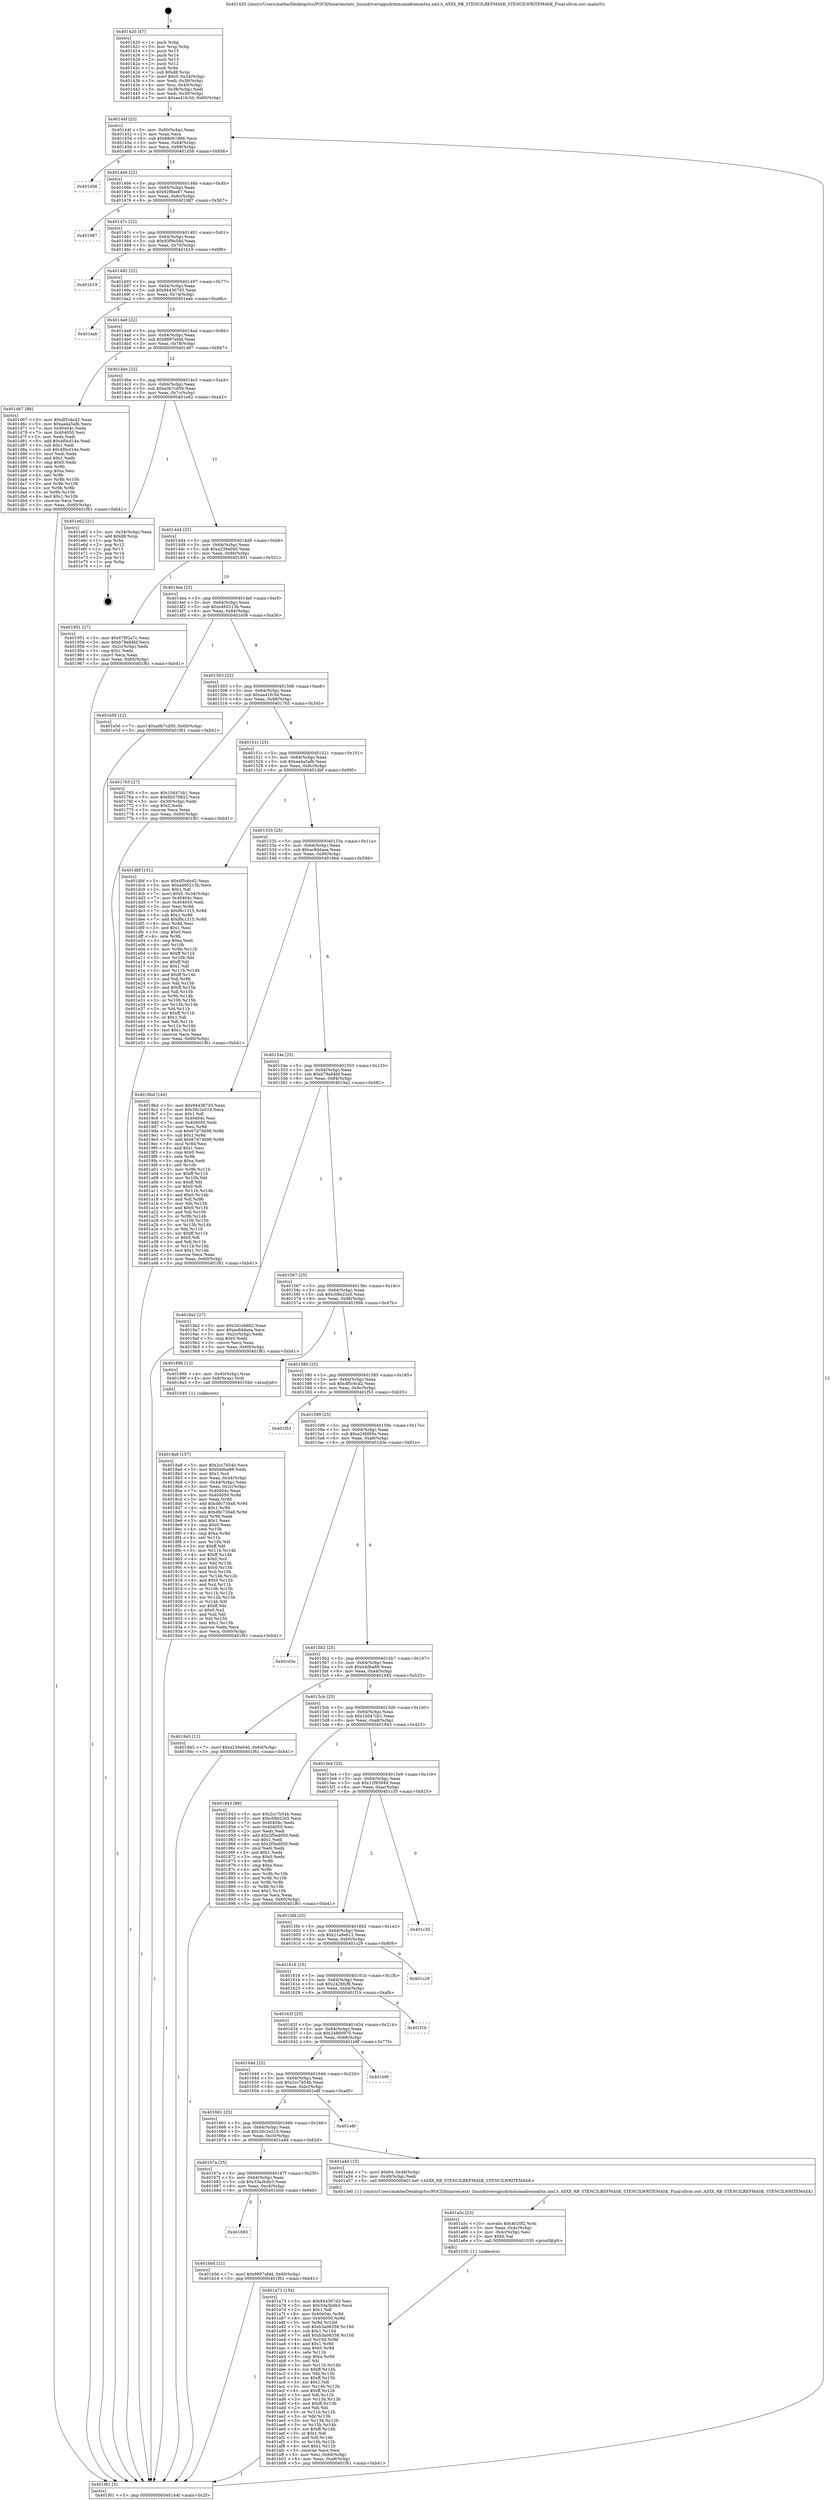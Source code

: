 digraph "0x401420" {
  label = "0x401420 (/mnt/c/Users/mathe/Desktop/tcc/POCII/binaries/extr_linuxdriversgpudrmmsmadrenoa5xx.xml.h_A5XX_RB_STENCILREFMASK_STENCILWRITEMASK_Final-ollvm.out::main(0))"
  labelloc = "t"
  node[shape=record]

  Entry [label="",width=0.3,height=0.3,shape=circle,fillcolor=black,style=filled]
  "0x40144f" [label="{
     0x40144f [23]\l
     | [instrs]\l
     &nbsp;&nbsp;0x40144f \<+3\>: mov -0x60(%rbp),%eax\l
     &nbsp;&nbsp;0x401452 \<+2\>: mov %eax,%ecx\l
     &nbsp;&nbsp;0x401454 \<+6\>: sub $0x88061966,%ecx\l
     &nbsp;&nbsp;0x40145a \<+3\>: mov %eax,-0x64(%rbp)\l
     &nbsp;&nbsp;0x40145d \<+3\>: mov %ecx,-0x68(%rbp)\l
     &nbsp;&nbsp;0x401460 \<+6\>: je 0000000000401d56 \<main+0x936\>\l
  }"]
  "0x401d56" [label="{
     0x401d56\l
  }", style=dashed]
  "0x401466" [label="{
     0x401466 [22]\l
     | [instrs]\l
     &nbsp;&nbsp;0x401466 \<+5\>: jmp 000000000040146b \<main+0x4b\>\l
     &nbsp;&nbsp;0x40146b \<+3\>: mov -0x64(%rbp),%eax\l
     &nbsp;&nbsp;0x40146e \<+5\>: sub $0x92f8ee67,%eax\l
     &nbsp;&nbsp;0x401473 \<+3\>: mov %eax,-0x6c(%rbp)\l
     &nbsp;&nbsp;0x401476 \<+6\>: je 0000000000401987 \<main+0x567\>\l
  }"]
  Exit [label="",width=0.3,height=0.3,shape=circle,fillcolor=black,style=filled,peripheries=2]
  "0x401987" [label="{
     0x401987\l
  }", style=dashed]
  "0x40147c" [label="{
     0x40147c [22]\l
     | [instrs]\l
     &nbsp;&nbsp;0x40147c \<+5\>: jmp 0000000000401481 \<main+0x61\>\l
     &nbsp;&nbsp;0x401481 \<+3\>: mov -0x64(%rbp),%eax\l
     &nbsp;&nbsp;0x401484 \<+5\>: sub $0x93f9e5dd,%eax\l
     &nbsp;&nbsp;0x401489 \<+3\>: mov %eax,-0x70(%rbp)\l
     &nbsp;&nbsp;0x40148c \<+6\>: je 0000000000401b19 \<main+0x6f9\>\l
  }"]
  "0x401693" [label="{
     0x401693\l
  }", style=dashed]
  "0x401b19" [label="{
     0x401b19\l
  }", style=dashed]
  "0x401492" [label="{
     0x401492 [22]\l
     | [instrs]\l
     &nbsp;&nbsp;0x401492 \<+5\>: jmp 0000000000401497 \<main+0x77\>\l
     &nbsp;&nbsp;0x401497 \<+3\>: mov -0x64(%rbp),%eax\l
     &nbsp;&nbsp;0x40149a \<+5\>: sub $0x944367d3,%eax\l
     &nbsp;&nbsp;0x40149f \<+3\>: mov %eax,-0x74(%rbp)\l
     &nbsp;&nbsp;0x4014a2 \<+6\>: je 0000000000401eab \<main+0xa8b\>\l
  }"]
  "0x401b0d" [label="{
     0x401b0d [12]\l
     | [instrs]\l
     &nbsp;&nbsp;0x401b0d \<+7\>: movl $0x9897efdd,-0x60(%rbp)\l
     &nbsp;&nbsp;0x401b14 \<+5\>: jmp 0000000000401f61 \<main+0xb41\>\l
  }"]
  "0x401eab" [label="{
     0x401eab\l
  }", style=dashed]
  "0x4014a8" [label="{
     0x4014a8 [22]\l
     | [instrs]\l
     &nbsp;&nbsp;0x4014a8 \<+5\>: jmp 00000000004014ad \<main+0x8d\>\l
     &nbsp;&nbsp;0x4014ad \<+3\>: mov -0x64(%rbp),%eax\l
     &nbsp;&nbsp;0x4014b0 \<+5\>: sub $0x9897efdd,%eax\l
     &nbsp;&nbsp;0x4014b5 \<+3\>: mov %eax,-0x78(%rbp)\l
     &nbsp;&nbsp;0x4014b8 \<+6\>: je 0000000000401d67 \<main+0x947\>\l
  }"]
  "0x401a73" [label="{
     0x401a73 [154]\l
     | [instrs]\l
     &nbsp;&nbsp;0x401a73 \<+5\>: mov $0x944367d3,%esi\l
     &nbsp;&nbsp;0x401a78 \<+5\>: mov $0x33a3b4b3,%ecx\l
     &nbsp;&nbsp;0x401a7d \<+2\>: mov $0x1,%dl\l
     &nbsp;&nbsp;0x401a7f \<+8\>: mov 0x40404c,%r8d\l
     &nbsp;&nbsp;0x401a87 \<+8\>: mov 0x404050,%r9d\l
     &nbsp;&nbsp;0x401a8f \<+3\>: mov %r8d,%r10d\l
     &nbsp;&nbsp;0x401a92 \<+7\>: sub $0xb3a06358,%r10d\l
     &nbsp;&nbsp;0x401a99 \<+4\>: sub $0x1,%r10d\l
     &nbsp;&nbsp;0x401a9d \<+7\>: add $0xb3a06358,%r10d\l
     &nbsp;&nbsp;0x401aa4 \<+4\>: imul %r10d,%r8d\l
     &nbsp;&nbsp;0x401aa8 \<+4\>: and $0x1,%r8d\l
     &nbsp;&nbsp;0x401aac \<+4\>: cmp $0x0,%r8d\l
     &nbsp;&nbsp;0x401ab0 \<+4\>: sete %r11b\l
     &nbsp;&nbsp;0x401ab4 \<+4\>: cmp $0xa,%r9d\l
     &nbsp;&nbsp;0x401ab8 \<+3\>: setl %bl\l
     &nbsp;&nbsp;0x401abb \<+3\>: mov %r11b,%r14b\l
     &nbsp;&nbsp;0x401abe \<+4\>: xor $0xff,%r14b\l
     &nbsp;&nbsp;0x401ac2 \<+3\>: mov %bl,%r15b\l
     &nbsp;&nbsp;0x401ac5 \<+4\>: xor $0xff,%r15b\l
     &nbsp;&nbsp;0x401ac9 \<+3\>: xor $0x1,%dl\l
     &nbsp;&nbsp;0x401acc \<+3\>: mov %r14b,%r12b\l
     &nbsp;&nbsp;0x401acf \<+4\>: and $0xff,%r12b\l
     &nbsp;&nbsp;0x401ad3 \<+3\>: and %dl,%r11b\l
     &nbsp;&nbsp;0x401ad6 \<+3\>: mov %r15b,%r13b\l
     &nbsp;&nbsp;0x401ad9 \<+4\>: and $0xff,%r13b\l
     &nbsp;&nbsp;0x401add \<+2\>: and %dl,%bl\l
     &nbsp;&nbsp;0x401adf \<+3\>: or %r11b,%r12b\l
     &nbsp;&nbsp;0x401ae2 \<+3\>: or %bl,%r13b\l
     &nbsp;&nbsp;0x401ae5 \<+3\>: xor %r13b,%r12b\l
     &nbsp;&nbsp;0x401ae8 \<+3\>: or %r15b,%r14b\l
     &nbsp;&nbsp;0x401aeb \<+4\>: xor $0xff,%r14b\l
     &nbsp;&nbsp;0x401aef \<+3\>: or $0x1,%dl\l
     &nbsp;&nbsp;0x401af2 \<+3\>: and %dl,%r14b\l
     &nbsp;&nbsp;0x401af5 \<+3\>: or %r14b,%r12b\l
     &nbsp;&nbsp;0x401af8 \<+4\>: test $0x1,%r12b\l
     &nbsp;&nbsp;0x401afc \<+3\>: cmovne %ecx,%esi\l
     &nbsp;&nbsp;0x401aff \<+3\>: mov %esi,-0x60(%rbp)\l
     &nbsp;&nbsp;0x401b02 \<+6\>: mov %eax,-0xe8(%rbp)\l
     &nbsp;&nbsp;0x401b08 \<+5\>: jmp 0000000000401f61 \<main+0xb41\>\l
  }"]
  "0x401d67" [label="{
     0x401d67 [88]\l
     | [instrs]\l
     &nbsp;&nbsp;0x401d67 \<+5\>: mov $0xdf5c6cd2,%eax\l
     &nbsp;&nbsp;0x401d6c \<+5\>: mov $0xaa4a5afb,%ecx\l
     &nbsp;&nbsp;0x401d71 \<+7\>: mov 0x40404c,%edx\l
     &nbsp;&nbsp;0x401d78 \<+7\>: mov 0x404050,%esi\l
     &nbsp;&nbsp;0x401d7f \<+2\>: mov %edx,%edi\l
     &nbsp;&nbsp;0x401d81 \<+6\>: add $0x4f0cd14e,%edi\l
     &nbsp;&nbsp;0x401d87 \<+3\>: sub $0x1,%edi\l
     &nbsp;&nbsp;0x401d8a \<+6\>: sub $0x4f0cd14e,%edi\l
     &nbsp;&nbsp;0x401d90 \<+3\>: imul %edi,%edx\l
     &nbsp;&nbsp;0x401d93 \<+3\>: and $0x1,%edx\l
     &nbsp;&nbsp;0x401d96 \<+3\>: cmp $0x0,%edx\l
     &nbsp;&nbsp;0x401d99 \<+4\>: sete %r8b\l
     &nbsp;&nbsp;0x401d9d \<+3\>: cmp $0xa,%esi\l
     &nbsp;&nbsp;0x401da0 \<+4\>: setl %r9b\l
     &nbsp;&nbsp;0x401da4 \<+3\>: mov %r8b,%r10b\l
     &nbsp;&nbsp;0x401da7 \<+3\>: and %r9b,%r10b\l
     &nbsp;&nbsp;0x401daa \<+3\>: xor %r9b,%r8b\l
     &nbsp;&nbsp;0x401dad \<+3\>: or %r8b,%r10b\l
     &nbsp;&nbsp;0x401db0 \<+4\>: test $0x1,%r10b\l
     &nbsp;&nbsp;0x401db4 \<+3\>: cmovne %ecx,%eax\l
     &nbsp;&nbsp;0x401db7 \<+3\>: mov %eax,-0x60(%rbp)\l
     &nbsp;&nbsp;0x401dba \<+5\>: jmp 0000000000401f61 \<main+0xb41\>\l
  }"]
  "0x4014be" [label="{
     0x4014be [22]\l
     | [instrs]\l
     &nbsp;&nbsp;0x4014be \<+5\>: jmp 00000000004014c3 \<main+0xa3\>\l
     &nbsp;&nbsp;0x4014c3 \<+3\>: mov -0x64(%rbp),%eax\l
     &nbsp;&nbsp;0x4014c6 \<+5\>: sub $0xa0b7cd50,%eax\l
     &nbsp;&nbsp;0x4014cb \<+3\>: mov %eax,-0x7c(%rbp)\l
     &nbsp;&nbsp;0x4014ce \<+6\>: je 0000000000401e62 \<main+0xa42\>\l
  }"]
  "0x401a5c" [label="{
     0x401a5c [23]\l
     | [instrs]\l
     &nbsp;&nbsp;0x401a5c \<+10\>: movabs $0x4020f2,%rdi\l
     &nbsp;&nbsp;0x401a66 \<+3\>: mov %eax,-0x4c(%rbp)\l
     &nbsp;&nbsp;0x401a69 \<+3\>: mov -0x4c(%rbp),%esi\l
     &nbsp;&nbsp;0x401a6c \<+2\>: mov $0x0,%al\l
     &nbsp;&nbsp;0x401a6e \<+5\>: call 0000000000401030 \<printf@plt\>\l
     | [calls]\l
     &nbsp;&nbsp;0x401030 \{1\} (unknown)\l
  }"]
  "0x401e62" [label="{
     0x401e62 [21]\l
     | [instrs]\l
     &nbsp;&nbsp;0x401e62 \<+3\>: mov -0x34(%rbp),%eax\l
     &nbsp;&nbsp;0x401e65 \<+7\>: add $0xd8,%rsp\l
     &nbsp;&nbsp;0x401e6c \<+1\>: pop %rbx\l
     &nbsp;&nbsp;0x401e6d \<+2\>: pop %r12\l
     &nbsp;&nbsp;0x401e6f \<+2\>: pop %r13\l
     &nbsp;&nbsp;0x401e71 \<+2\>: pop %r14\l
     &nbsp;&nbsp;0x401e73 \<+2\>: pop %r15\l
     &nbsp;&nbsp;0x401e75 \<+1\>: pop %rbp\l
     &nbsp;&nbsp;0x401e76 \<+1\>: ret\l
  }"]
  "0x4014d4" [label="{
     0x4014d4 [22]\l
     | [instrs]\l
     &nbsp;&nbsp;0x4014d4 \<+5\>: jmp 00000000004014d9 \<main+0xb9\>\l
     &nbsp;&nbsp;0x4014d9 \<+3\>: mov -0x64(%rbp),%eax\l
     &nbsp;&nbsp;0x4014dc \<+5\>: sub $0xa239a040,%eax\l
     &nbsp;&nbsp;0x4014e1 \<+3\>: mov %eax,-0x80(%rbp)\l
     &nbsp;&nbsp;0x4014e4 \<+6\>: je 0000000000401951 \<main+0x531\>\l
  }"]
  "0x40167a" [label="{
     0x40167a [25]\l
     | [instrs]\l
     &nbsp;&nbsp;0x40167a \<+5\>: jmp 000000000040167f \<main+0x25f\>\l
     &nbsp;&nbsp;0x40167f \<+3\>: mov -0x64(%rbp),%eax\l
     &nbsp;&nbsp;0x401682 \<+5\>: sub $0x33a3b4b3,%eax\l
     &nbsp;&nbsp;0x401687 \<+6\>: mov %eax,-0xc4(%rbp)\l
     &nbsp;&nbsp;0x40168d \<+6\>: je 0000000000401b0d \<main+0x6ed\>\l
  }"]
  "0x401951" [label="{
     0x401951 [27]\l
     | [instrs]\l
     &nbsp;&nbsp;0x401951 \<+5\>: mov $0x67f92a7c,%eax\l
     &nbsp;&nbsp;0x401956 \<+5\>: mov $0xb79a84bf,%ecx\l
     &nbsp;&nbsp;0x40195b \<+3\>: mov -0x2c(%rbp),%edx\l
     &nbsp;&nbsp;0x40195e \<+3\>: cmp $0x1,%edx\l
     &nbsp;&nbsp;0x401961 \<+3\>: cmovl %ecx,%eax\l
     &nbsp;&nbsp;0x401964 \<+3\>: mov %eax,-0x60(%rbp)\l
     &nbsp;&nbsp;0x401967 \<+5\>: jmp 0000000000401f61 \<main+0xb41\>\l
  }"]
  "0x4014ea" [label="{
     0x4014ea [25]\l
     | [instrs]\l
     &nbsp;&nbsp;0x4014ea \<+5\>: jmp 00000000004014ef \<main+0xcf\>\l
     &nbsp;&nbsp;0x4014ef \<+3\>: mov -0x64(%rbp),%eax\l
     &nbsp;&nbsp;0x4014f2 \<+5\>: sub $0xa460213b,%eax\l
     &nbsp;&nbsp;0x4014f7 \<+6\>: mov %eax,-0x84(%rbp)\l
     &nbsp;&nbsp;0x4014fd \<+6\>: je 0000000000401e56 \<main+0xa36\>\l
  }"]
  "0x401a4d" [label="{
     0x401a4d [15]\l
     | [instrs]\l
     &nbsp;&nbsp;0x401a4d \<+7\>: movl $0x64,-0x48(%rbp)\l
     &nbsp;&nbsp;0x401a54 \<+3\>: mov -0x48(%rbp),%edi\l
     &nbsp;&nbsp;0x401a57 \<+5\>: call 00000000004013e0 \<A5XX_RB_STENCILREFMASK_STENCILWRITEMASK\>\l
     | [calls]\l
     &nbsp;&nbsp;0x4013e0 \{1\} (/mnt/c/Users/mathe/Desktop/tcc/POCII/binaries/extr_linuxdriversgpudrmmsmadrenoa5xx.xml.h_A5XX_RB_STENCILREFMASK_STENCILWRITEMASK_Final-ollvm.out::A5XX_RB_STENCILREFMASK_STENCILWRITEMASK)\l
  }"]
  "0x401e56" [label="{
     0x401e56 [12]\l
     | [instrs]\l
     &nbsp;&nbsp;0x401e56 \<+7\>: movl $0xa0b7cd50,-0x60(%rbp)\l
     &nbsp;&nbsp;0x401e5d \<+5\>: jmp 0000000000401f61 \<main+0xb41\>\l
  }"]
  "0x401503" [label="{
     0x401503 [25]\l
     | [instrs]\l
     &nbsp;&nbsp;0x401503 \<+5\>: jmp 0000000000401508 \<main+0xe8\>\l
     &nbsp;&nbsp;0x401508 \<+3\>: mov -0x64(%rbp),%eax\l
     &nbsp;&nbsp;0x40150b \<+5\>: sub $0xaa41fc3d,%eax\l
     &nbsp;&nbsp;0x401510 \<+6\>: mov %eax,-0x88(%rbp)\l
     &nbsp;&nbsp;0x401516 \<+6\>: je 0000000000401765 \<main+0x345\>\l
  }"]
  "0x401661" [label="{
     0x401661 [25]\l
     | [instrs]\l
     &nbsp;&nbsp;0x401661 \<+5\>: jmp 0000000000401666 \<main+0x246\>\l
     &nbsp;&nbsp;0x401666 \<+3\>: mov -0x64(%rbp),%eax\l
     &nbsp;&nbsp;0x401669 \<+5\>: sub $0x30c2e519,%eax\l
     &nbsp;&nbsp;0x40166e \<+6\>: mov %eax,-0xc0(%rbp)\l
     &nbsp;&nbsp;0x401674 \<+6\>: je 0000000000401a4d \<main+0x62d\>\l
  }"]
  "0x401765" [label="{
     0x401765 [27]\l
     | [instrs]\l
     &nbsp;&nbsp;0x401765 \<+5\>: mov $0x10d47cb1,%eax\l
     &nbsp;&nbsp;0x40176a \<+5\>: mov $0x6b579922,%ecx\l
     &nbsp;&nbsp;0x40176f \<+3\>: mov -0x30(%rbp),%edx\l
     &nbsp;&nbsp;0x401772 \<+3\>: cmp $0x2,%edx\l
     &nbsp;&nbsp;0x401775 \<+3\>: cmovne %ecx,%eax\l
     &nbsp;&nbsp;0x401778 \<+3\>: mov %eax,-0x60(%rbp)\l
     &nbsp;&nbsp;0x40177b \<+5\>: jmp 0000000000401f61 \<main+0xb41\>\l
  }"]
  "0x40151c" [label="{
     0x40151c [25]\l
     | [instrs]\l
     &nbsp;&nbsp;0x40151c \<+5\>: jmp 0000000000401521 \<main+0x101\>\l
     &nbsp;&nbsp;0x401521 \<+3\>: mov -0x64(%rbp),%eax\l
     &nbsp;&nbsp;0x401524 \<+5\>: sub $0xaa4a5afb,%eax\l
     &nbsp;&nbsp;0x401529 \<+6\>: mov %eax,-0x8c(%rbp)\l
     &nbsp;&nbsp;0x40152f \<+6\>: je 0000000000401dbf \<main+0x99f\>\l
  }"]
  "0x401f61" [label="{
     0x401f61 [5]\l
     | [instrs]\l
     &nbsp;&nbsp;0x401f61 \<+5\>: jmp 000000000040144f \<main+0x2f\>\l
  }"]
  "0x401420" [label="{
     0x401420 [47]\l
     | [instrs]\l
     &nbsp;&nbsp;0x401420 \<+1\>: push %rbp\l
     &nbsp;&nbsp;0x401421 \<+3\>: mov %rsp,%rbp\l
     &nbsp;&nbsp;0x401424 \<+2\>: push %r15\l
     &nbsp;&nbsp;0x401426 \<+2\>: push %r14\l
     &nbsp;&nbsp;0x401428 \<+2\>: push %r13\l
     &nbsp;&nbsp;0x40142a \<+2\>: push %r12\l
     &nbsp;&nbsp;0x40142c \<+1\>: push %rbx\l
     &nbsp;&nbsp;0x40142d \<+7\>: sub $0xd8,%rsp\l
     &nbsp;&nbsp;0x401434 \<+7\>: movl $0x0,-0x34(%rbp)\l
     &nbsp;&nbsp;0x40143b \<+3\>: mov %edi,-0x38(%rbp)\l
     &nbsp;&nbsp;0x40143e \<+4\>: mov %rsi,-0x40(%rbp)\l
     &nbsp;&nbsp;0x401442 \<+3\>: mov -0x38(%rbp),%edi\l
     &nbsp;&nbsp;0x401445 \<+3\>: mov %edi,-0x30(%rbp)\l
     &nbsp;&nbsp;0x401448 \<+7\>: movl $0xaa41fc3d,-0x60(%rbp)\l
  }"]
  "0x401e8f" [label="{
     0x401e8f\l
  }", style=dashed]
  "0x401dbf" [label="{
     0x401dbf [151]\l
     | [instrs]\l
     &nbsp;&nbsp;0x401dbf \<+5\>: mov $0xdf5c6cd2,%eax\l
     &nbsp;&nbsp;0x401dc4 \<+5\>: mov $0xa460213b,%ecx\l
     &nbsp;&nbsp;0x401dc9 \<+2\>: mov $0x1,%dl\l
     &nbsp;&nbsp;0x401dcb \<+7\>: movl $0x0,-0x34(%rbp)\l
     &nbsp;&nbsp;0x401dd2 \<+7\>: mov 0x40404c,%esi\l
     &nbsp;&nbsp;0x401dd9 \<+7\>: mov 0x404050,%edi\l
     &nbsp;&nbsp;0x401de0 \<+3\>: mov %esi,%r8d\l
     &nbsp;&nbsp;0x401de3 \<+7\>: sub $0xf8c1315,%r8d\l
     &nbsp;&nbsp;0x401dea \<+4\>: sub $0x1,%r8d\l
     &nbsp;&nbsp;0x401dee \<+7\>: add $0xf8c1315,%r8d\l
     &nbsp;&nbsp;0x401df5 \<+4\>: imul %r8d,%esi\l
     &nbsp;&nbsp;0x401df9 \<+3\>: and $0x1,%esi\l
     &nbsp;&nbsp;0x401dfc \<+3\>: cmp $0x0,%esi\l
     &nbsp;&nbsp;0x401dff \<+4\>: sete %r9b\l
     &nbsp;&nbsp;0x401e03 \<+3\>: cmp $0xa,%edi\l
     &nbsp;&nbsp;0x401e06 \<+4\>: setl %r10b\l
     &nbsp;&nbsp;0x401e0a \<+3\>: mov %r9b,%r11b\l
     &nbsp;&nbsp;0x401e0d \<+4\>: xor $0xff,%r11b\l
     &nbsp;&nbsp;0x401e11 \<+3\>: mov %r10b,%bl\l
     &nbsp;&nbsp;0x401e14 \<+3\>: xor $0xff,%bl\l
     &nbsp;&nbsp;0x401e17 \<+3\>: xor $0x1,%dl\l
     &nbsp;&nbsp;0x401e1a \<+3\>: mov %r11b,%r14b\l
     &nbsp;&nbsp;0x401e1d \<+4\>: and $0xff,%r14b\l
     &nbsp;&nbsp;0x401e21 \<+3\>: and %dl,%r9b\l
     &nbsp;&nbsp;0x401e24 \<+3\>: mov %bl,%r15b\l
     &nbsp;&nbsp;0x401e27 \<+4\>: and $0xff,%r15b\l
     &nbsp;&nbsp;0x401e2b \<+3\>: and %dl,%r10b\l
     &nbsp;&nbsp;0x401e2e \<+3\>: or %r9b,%r14b\l
     &nbsp;&nbsp;0x401e31 \<+3\>: or %r10b,%r15b\l
     &nbsp;&nbsp;0x401e34 \<+3\>: xor %r15b,%r14b\l
     &nbsp;&nbsp;0x401e37 \<+3\>: or %bl,%r11b\l
     &nbsp;&nbsp;0x401e3a \<+4\>: xor $0xff,%r11b\l
     &nbsp;&nbsp;0x401e3e \<+3\>: or $0x1,%dl\l
     &nbsp;&nbsp;0x401e41 \<+3\>: and %dl,%r11b\l
     &nbsp;&nbsp;0x401e44 \<+3\>: or %r11b,%r14b\l
     &nbsp;&nbsp;0x401e47 \<+4\>: test $0x1,%r14b\l
     &nbsp;&nbsp;0x401e4b \<+3\>: cmovne %ecx,%eax\l
     &nbsp;&nbsp;0x401e4e \<+3\>: mov %eax,-0x60(%rbp)\l
     &nbsp;&nbsp;0x401e51 \<+5\>: jmp 0000000000401f61 \<main+0xb41\>\l
  }"]
  "0x401535" [label="{
     0x401535 [25]\l
     | [instrs]\l
     &nbsp;&nbsp;0x401535 \<+5\>: jmp 000000000040153a \<main+0x11a\>\l
     &nbsp;&nbsp;0x40153a \<+3\>: mov -0x64(%rbp),%eax\l
     &nbsp;&nbsp;0x40153d \<+5\>: sub $0xac8ddaea,%eax\l
     &nbsp;&nbsp;0x401542 \<+6\>: mov %eax,-0x90(%rbp)\l
     &nbsp;&nbsp;0x401548 \<+6\>: je 00000000004019bd \<main+0x59d\>\l
  }"]
  "0x401648" [label="{
     0x401648 [25]\l
     | [instrs]\l
     &nbsp;&nbsp;0x401648 \<+5\>: jmp 000000000040164d \<main+0x22d\>\l
     &nbsp;&nbsp;0x40164d \<+3\>: mov -0x64(%rbp),%eax\l
     &nbsp;&nbsp;0x401650 \<+5\>: sub $0x2cc7b54b,%eax\l
     &nbsp;&nbsp;0x401655 \<+6\>: mov %eax,-0xbc(%rbp)\l
     &nbsp;&nbsp;0x40165b \<+6\>: je 0000000000401e8f \<main+0xa6f\>\l
  }"]
  "0x4019bd" [label="{
     0x4019bd [144]\l
     | [instrs]\l
     &nbsp;&nbsp;0x4019bd \<+5\>: mov $0x944367d3,%eax\l
     &nbsp;&nbsp;0x4019c2 \<+5\>: mov $0x30c2e519,%ecx\l
     &nbsp;&nbsp;0x4019c7 \<+2\>: mov $0x1,%dl\l
     &nbsp;&nbsp;0x4019c9 \<+7\>: mov 0x40404c,%esi\l
     &nbsp;&nbsp;0x4019d0 \<+7\>: mov 0x404050,%edi\l
     &nbsp;&nbsp;0x4019d7 \<+3\>: mov %esi,%r8d\l
     &nbsp;&nbsp;0x4019da \<+7\>: sub $0x67d74698,%r8d\l
     &nbsp;&nbsp;0x4019e1 \<+4\>: sub $0x1,%r8d\l
     &nbsp;&nbsp;0x4019e5 \<+7\>: add $0x67d74698,%r8d\l
     &nbsp;&nbsp;0x4019ec \<+4\>: imul %r8d,%esi\l
     &nbsp;&nbsp;0x4019f0 \<+3\>: and $0x1,%esi\l
     &nbsp;&nbsp;0x4019f3 \<+3\>: cmp $0x0,%esi\l
     &nbsp;&nbsp;0x4019f6 \<+4\>: sete %r9b\l
     &nbsp;&nbsp;0x4019fa \<+3\>: cmp $0xa,%edi\l
     &nbsp;&nbsp;0x4019fd \<+4\>: setl %r10b\l
     &nbsp;&nbsp;0x401a01 \<+3\>: mov %r9b,%r11b\l
     &nbsp;&nbsp;0x401a04 \<+4\>: xor $0xff,%r11b\l
     &nbsp;&nbsp;0x401a08 \<+3\>: mov %r10b,%bl\l
     &nbsp;&nbsp;0x401a0b \<+3\>: xor $0xff,%bl\l
     &nbsp;&nbsp;0x401a0e \<+3\>: xor $0x0,%dl\l
     &nbsp;&nbsp;0x401a11 \<+3\>: mov %r11b,%r14b\l
     &nbsp;&nbsp;0x401a14 \<+4\>: and $0x0,%r14b\l
     &nbsp;&nbsp;0x401a18 \<+3\>: and %dl,%r9b\l
     &nbsp;&nbsp;0x401a1b \<+3\>: mov %bl,%r15b\l
     &nbsp;&nbsp;0x401a1e \<+4\>: and $0x0,%r15b\l
     &nbsp;&nbsp;0x401a22 \<+3\>: and %dl,%r10b\l
     &nbsp;&nbsp;0x401a25 \<+3\>: or %r9b,%r14b\l
     &nbsp;&nbsp;0x401a28 \<+3\>: or %r10b,%r15b\l
     &nbsp;&nbsp;0x401a2b \<+3\>: xor %r15b,%r14b\l
     &nbsp;&nbsp;0x401a2e \<+3\>: or %bl,%r11b\l
     &nbsp;&nbsp;0x401a31 \<+4\>: xor $0xff,%r11b\l
     &nbsp;&nbsp;0x401a35 \<+3\>: or $0x0,%dl\l
     &nbsp;&nbsp;0x401a38 \<+3\>: and %dl,%r11b\l
     &nbsp;&nbsp;0x401a3b \<+3\>: or %r11b,%r14b\l
     &nbsp;&nbsp;0x401a3e \<+4\>: test $0x1,%r14b\l
     &nbsp;&nbsp;0x401a42 \<+3\>: cmovne %ecx,%eax\l
     &nbsp;&nbsp;0x401a45 \<+3\>: mov %eax,-0x60(%rbp)\l
     &nbsp;&nbsp;0x401a48 \<+5\>: jmp 0000000000401f61 \<main+0xb41\>\l
  }"]
  "0x40154e" [label="{
     0x40154e [25]\l
     | [instrs]\l
     &nbsp;&nbsp;0x40154e \<+5\>: jmp 0000000000401553 \<main+0x133\>\l
     &nbsp;&nbsp;0x401553 \<+3\>: mov -0x64(%rbp),%eax\l
     &nbsp;&nbsp;0x401556 \<+5\>: sub $0xb79a84bf,%eax\l
     &nbsp;&nbsp;0x40155b \<+6\>: mov %eax,-0x94(%rbp)\l
     &nbsp;&nbsp;0x401561 \<+6\>: je 00000000004019a2 \<main+0x582\>\l
  }"]
  "0x401b9f" [label="{
     0x401b9f\l
  }", style=dashed]
  "0x4019a2" [label="{
     0x4019a2 [27]\l
     | [instrs]\l
     &nbsp;&nbsp;0x4019a2 \<+5\>: mov $0x3d1eb862,%eax\l
     &nbsp;&nbsp;0x4019a7 \<+5\>: mov $0xac8ddaea,%ecx\l
     &nbsp;&nbsp;0x4019ac \<+3\>: mov -0x2c(%rbp),%edx\l
     &nbsp;&nbsp;0x4019af \<+3\>: cmp $0x0,%edx\l
     &nbsp;&nbsp;0x4019b2 \<+3\>: cmove %ecx,%eax\l
     &nbsp;&nbsp;0x4019b5 \<+3\>: mov %eax,-0x60(%rbp)\l
     &nbsp;&nbsp;0x4019b8 \<+5\>: jmp 0000000000401f61 \<main+0xb41\>\l
  }"]
  "0x401567" [label="{
     0x401567 [25]\l
     | [instrs]\l
     &nbsp;&nbsp;0x401567 \<+5\>: jmp 000000000040156c \<main+0x14c\>\l
     &nbsp;&nbsp;0x40156c \<+3\>: mov -0x64(%rbp),%eax\l
     &nbsp;&nbsp;0x40156f \<+5\>: sub $0xc08e22e5,%eax\l
     &nbsp;&nbsp;0x401574 \<+6\>: mov %eax,-0x98(%rbp)\l
     &nbsp;&nbsp;0x40157a \<+6\>: je 000000000040189b \<main+0x47b\>\l
  }"]
  "0x40162f" [label="{
     0x40162f [25]\l
     | [instrs]\l
     &nbsp;&nbsp;0x40162f \<+5\>: jmp 0000000000401634 \<main+0x214\>\l
     &nbsp;&nbsp;0x401634 \<+3\>: mov -0x64(%rbp),%eax\l
     &nbsp;&nbsp;0x401637 \<+5\>: sub $0x24860970,%eax\l
     &nbsp;&nbsp;0x40163c \<+6\>: mov %eax,-0xb8(%rbp)\l
     &nbsp;&nbsp;0x401642 \<+6\>: je 0000000000401b9f \<main+0x77f\>\l
  }"]
  "0x40189b" [label="{
     0x40189b [13]\l
     | [instrs]\l
     &nbsp;&nbsp;0x40189b \<+4\>: mov -0x40(%rbp),%rax\l
     &nbsp;&nbsp;0x40189f \<+4\>: mov 0x8(%rax),%rdi\l
     &nbsp;&nbsp;0x4018a3 \<+5\>: call 0000000000401040 \<atoi@plt\>\l
     | [calls]\l
     &nbsp;&nbsp;0x401040 \{1\} (unknown)\l
  }"]
  "0x401580" [label="{
     0x401580 [25]\l
     | [instrs]\l
     &nbsp;&nbsp;0x401580 \<+5\>: jmp 0000000000401585 \<main+0x165\>\l
     &nbsp;&nbsp;0x401585 \<+3\>: mov -0x64(%rbp),%eax\l
     &nbsp;&nbsp;0x401588 \<+5\>: sub $0xdf5c6cd2,%eax\l
     &nbsp;&nbsp;0x40158d \<+6\>: mov %eax,-0x9c(%rbp)\l
     &nbsp;&nbsp;0x401593 \<+6\>: je 0000000000401f53 \<main+0xb33\>\l
  }"]
  "0x401f1b" [label="{
     0x401f1b\l
  }", style=dashed]
  "0x401f53" [label="{
     0x401f53\l
  }", style=dashed]
  "0x401599" [label="{
     0x401599 [25]\l
     | [instrs]\l
     &nbsp;&nbsp;0x401599 \<+5\>: jmp 000000000040159e \<main+0x17e\>\l
     &nbsp;&nbsp;0x40159e \<+3\>: mov -0x64(%rbp),%eax\l
     &nbsp;&nbsp;0x4015a1 \<+5\>: sub $0xe24fd95e,%eax\l
     &nbsp;&nbsp;0x4015a6 \<+6\>: mov %eax,-0xa0(%rbp)\l
     &nbsp;&nbsp;0x4015ac \<+6\>: je 0000000000401d3e \<main+0x91e\>\l
  }"]
  "0x401616" [label="{
     0x401616 [25]\l
     | [instrs]\l
     &nbsp;&nbsp;0x401616 \<+5\>: jmp 000000000040161b \<main+0x1fb\>\l
     &nbsp;&nbsp;0x40161b \<+3\>: mov -0x64(%rbp),%eax\l
     &nbsp;&nbsp;0x40161e \<+5\>: sub $0x2426fcf8,%eax\l
     &nbsp;&nbsp;0x401623 \<+6\>: mov %eax,-0xb4(%rbp)\l
     &nbsp;&nbsp;0x401629 \<+6\>: je 0000000000401f1b \<main+0xafb\>\l
  }"]
  "0x401d3e" [label="{
     0x401d3e\l
  }", style=dashed]
  "0x4015b2" [label="{
     0x4015b2 [25]\l
     | [instrs]\l
     &nbsp;&nbsp;0x4015b2 \<+5\>: jmp 00000000004015b7 \<main+0x197\>\l
     &nbsp;&nbsp;0x4015b7 \<+3\>: mov -0x64(%rbp),%eax\l
     &nbsp;&nbsp;0x4015ba \<+5\>: sub $0xb4dba88,%eax\l
     &nbsp;&nbsp;0x4015bf \<+6\>: mov %eax,-0xa4(%rbp)\l
     &nbsp;&nbsp;0x4015c5 \<+6\>: je 0000000000401945 \<main+0x525\>\l
  }"]
  "0x401c29" [label="{
     0x401c29\l
  }", style=dashed]
  "0x401945" [label="{
     0x401945 [12]\l
     | [instrs]\l
     &nbsp;&nbsp;0x401945 \<+7\>: movl $0xa239a040,-0x60(%rbp)\l
     &nbsp;&nbsp;0x40194c \<+5\>: jmp 0000000000401f61 \<main+0xb41\>\l
  }"]
  "0x4015cb" [label="{
     0x4015cb [25]\l
     | [instrs]\l
     &nbsp;&nbsp;0x4015cb \<+5\>: jmp 00000000004015d0 \<main+0x1b0\>\l
     &nbsp;&nbsp;0x4015d0 \<+3\>: mov -0x64(%rbp),%eax\l
     &nbsp;&nbsp;0x4015d3 \<+5\>: sub $0x10d47cb1,%eax\l
     &nbsp;&nbsp;0x4015d8 \<+6\>: mov %eax,-0xa8(%rbp)\l
     &nbsp;&nbsp;0x4015de \<+6\>: je 0000000000401843 \<main+0x423\>\l
  }"]
  "0x4015fd" [label="{
     0x4015fd [25]\l
     | [instrs]\l
     &nbsp;&nbsp;0x4015fd \<+5\>: jmp 0000000000401602 \<main+0x1e2\>\l
     &nbsp;&nbsp;0x401602 \<+3\>: mov -0x64(%rbp),%eax\l
     &nbsp;&nbsp;0x401605 \<+5\>: sub $0x21a9e612,%eax\l
     &nbsp;&nbsp;0x40160a \<+6\>: mov %eax,-0xb0(%rbp)\l
     &nbsp;&nbsp;0x401610 \<+6\>: je 0000000000401c29 \<main+0x809\>\l
  }"]
  "0x401843" [label="{
     0x401843 [88]\l
     | [instrs]\l
     &nbsp;&nbsp;0x401843 \<+5\>: mov $0x2cc7b54b,%eax\l
     &nbsp;&nbsp;0x401848 \<+5\>: mov $0xc08e22e5,%ecx\l
     &nbsp;&nbsp;0x40184d \<+7\>: mov 0x40404c,%edx\l
     &nbsp;&nbsp;0x401854 \<+7\>: mov 0x404050,%esi\l
     &nbsp;&nbsp;0x40185b \<+2\>: mov %edx,%edi\l
     &nbsp;&nbsp;0x40185d \<+6\>: add $0x2f5ed050,%edi\l
     &nbsp;&nbsp;0x401863 \<+3\>: sub $0x1,%edi\l
     &nbsp;&nbsp;0x401866 \<+6\>: sub $0x2f5ed050,%edi\l
     &nbsp;&nbsp;0x40186c \<+3\>: imul %edi,%edx\l
     &nbsp;&nbsp;0x40186f \<+3\>: and $0x1,%edx\l
     &nbsp;&nbsp;0x401872 \<+3\>: cmp $0x0,%edx\l
     &nbsp;&nbsp;0x401875 \<+4\>: sete %r8b\l
     &nbsp;&nbsp;0x401879 \<+3\>: cmp $0xa,%esi\l
     &nbsp;&nbsp;0x40187c \<+4\>: setl %r9b\l
     &nbsp;&nbsp;0x401880 \<+3\>: mov %r8b,%r10b\l
     &nbsp;&nbsp;0x401883 \<+3\>: and %r9b,%r10b\l
     &nbsp;&nbsp;0x401886 \<+3\>: xor %r9b,%r8b\l
     &nbsp;&nbsp;0x401889 \<+3\>: or %r8b,%r10b\l
     &nbsp;&nbsp;0x40188c \<+4\>: test $0x1,%r10b\l
     &nbsp;&nbsp;0x401890 \<+3\>: cmovne %ecx,%eax\l
     &nbsp;&nbsp;0x401893 \<+3\>: mov %eax,-0x60(%rbp)\l
     &nbsp;&nbsp;0x401896 \<+5\>: jmp 0000000000401f61 \<main+0xb41\>\l
  }"]
  "0x4015e4" [label="{
     0x4015e4 [25]\l
     | [instrs]\l
     &nbsp;&nbsp;0x4015e4 \<+5\>: jmp 00000000004015e9 \<main+0x1c9\>\l
     &nbsp;&nbsp;0x4015e9 \<+3\>: mov -0x64(%rbp),%eax\l
     &nbsp;&nbsp;0x4015ec \<+5\>: sub $0x12f93949,%eax\l
     &nbsp;&nbsp;0x4015f1 \<+6\>: mov %eax,-0xac(%rbp)\l
     &nbsp;&nbsp;0x4015f7 \<+6\>: je 0000000000401c35 \<main+0x815\>\l
  }"]
  "0x4018a8" [label="{
     0x4018a8 [157]\l
     | [instrs]\l
     &nbsp;&nbsp;0x4018a8 \<+5\>: mov $0x2cc7b54b,%ecx\l
     &nbsp;&nbsp;0x4018ad \<+5\>: mov $0xb4dba88,%edx\l
     &nbsp;&nbsp;0x4018b2 \<+3\>: mov $0x1,%sil\l
     &nbsp;&nbsp;0x4018b5 \<+3\>: mov %eax,-0x44(%rbp)\l
     &nbsp;&nbsp;0x4018b8 \<+3\>: mov -0x44(%rbp),%eax\l
     &nbsp;&nbsp;0x4018bb \<+3\>: mov %eax,-0x2c(%rbp)\l
     &nbsp;&nbsp;0x4018be \<+7\>: mov 0x40404c,%eax\l
     &nbsp;&nbsp;0x4018c5 \<+8\>: mov 0x404050,%r8d\l
     &nbsp;&nbsp;0x4018cd \<+3\>: mov %eax,%r9d\l
     &nbsp;&nbsp;0x4018d0 \<+7\>: add $0xd8c730a8,%r9d\l
     &nbsp;&nbsp;0x4018d7 \<+4\>: sub $0x1,%r9d\l
     &nbsp;&nbsp;0x4018db \<+7\>: sub $0xd8c730a8,%r9d\l
     &nbsp;&nbsp;0x4018e2 \<+4\>: imul %r9d,%eax\l
     &nbsp;&nbsp;0x4018e6 \<+3\>: and $0x1,%eax\l
     &nbsp;&nbsp;0x4018e9 \<+3\>: cmp $0x0,%eax\l
     &nbsp;&nbsp;0x4018ec \<+4\>: sete %r10b\l
     &nbsp;&nbsp;0x4018f0 \<+4\>: cmp $0xa,%r8d\l
     &nbsp;&nbsp;0x4018f4 \<+4\>: setl %r11b\l
     &nbsp;&nbsp;0x4018f8 \<+3\>: mov %r10b,%bl\l
     &nbsp;&nbsp;0x4018fb \<+3\>: xor $0xff,%bl\l
     &nbsp;&nbsp;0x4018fe \<+3\>: mov %r11b,%r14b\l
     &nbsp;&nbsp;0x401901 \<+4\>: xor $0xff,%r14b\l
     &nbsp;&nbsp;0x401905 \<+4\>: xor $0x0,%sil\l
     &nbsp;&nbsp;0x401909 \<+3\>: mov %bl,%r15b\l
     &nbsp;&nbsp;0x40190c \<+4\>: and $0x0,%r15b\l
     &nbsp;&nbsp;0x401910 \<+3\>: and %sil,%r10b\l
     &nbsp;&nbsp;0x401913 \<+3\>: mov %r14b,%r12b\l
     &nbsp;&nbsp;0x401916 \<+4\>: and $0x0,%r12b\l
     &nbsp;&nbsp;0x40191a \<+3\>: and %sil,%r11b\l
     &nbsp;&nbsp;0x40191d \<+3\>: or %r10b,%r15b\l
     &nbsp;&nbsp;0x401920 \<+3\>: or %r11b,%r12b\l
     &nbsp;&nbsp;0x401923 \<+3\>: xor %r12b,%r15b\l
     &nbsp;&nbsp;0x401926 \<+3\>: or %r14b,%bl\l
     &nbsp;&nbsp;0x401929 \<+3\>: xor $0xff,%bl\l
     &nbsp;&nbsp;0x40192c \<+4\>: or $0x0,%sil\l
     &nbsp;&nbsp;0x401930 \<+3\>: and %sil,%bl\l
     &nbsp;&nbsp;0x401933 \<+3\>: or %bl,%r15b\l
     &nbsp;&nbsp;0x401936 \<+4\>: test $0x1,%r15b\l
     &nbsp;&nbsp;0x40193a \<+3\>: cmovne %edx,%ecx\l
     &nbsp;&nbsp;0x40193d \<+3\>: mov %ecx,-0x60(%rbp)\l
     &nbsp;&nbsp;0x401940 \<+5\>: jmp 0000000000401f61 \<main+0xb41\>\l
  }"]
  "0x401c35" [label="{
     0x401c35\l
  }", style=dashed]
  Entry -> "0x401420" [label=" 1"]
  "0x40144f" -> "0x401d56" [label=" 0"]
  "0x40144f" -> "0x401466" [label=" 13"]
  "0x401e62" -> Exit [label=" 1"]
  "0x401466" -> "0x401987" [label=" 0"]
  "0x401466" -> "0x40147c" [label=" 13"]
  "0x401e56" -> "0x401f61" [label=" 1"]
  "0x40147c" -> "0x401b19" [label=" 0"]
  "0x40147c" -> "0x401492" [label=" 13"]
  "0x401dbf" -> "0x401f61" [label=" 1"]
  "0x401492" -> "0x401eab" [label=" 0"]
  "0x401492" -> "0x4014a8" [label=" 13"]
  "0x401d67" -> "0x401f61" [label=" 1"]
  "0x4014a8" -> "0x401d67" [label=" 1"]
  "0x4014a8" -> "0x4014be" [label=" 12"]
  "0x40167a" -> "0x401693" [label=" 0"]
  "0x4014be" -> "0x401e62" [label=" 1"]
  "0x4014be" -> "0x4014d4" [label=" 11"]
  "0x40167a" -> "0x401b0d" [label=" 1"]
  "0x4014d4" -> "0x401951" [label=" 1"]
  "0x4014d4" -> "0x4014ea" [label=" 10"]
  "0x401b0d" -> "0x401f61" [label=" 1"]
  "0x4014ea" -> "0x401e56" [label=" 1"]
  "0x4014ea" -> "0x401503" [label=" 9"]
  "0x401a73" -> "0x401f61" [label=" 1"]
  "0x401503" -> "0x401765" [label=" 1"]
  "0x401503" -> "0x40151c" [label=" 8"]
  "0x401765" -> "0x401f61" [label=" 1"]
  "0x401420" -> "0x40144f" [label=" 1"]
  "0x401f61" -> "0x40144f" [label=" 12"]
  "0x401a4d" -> "0x401a5c" [label=" 1"]
  "0x40151c" -> "0x401dbf" [label=" 1"]
  "0x40151c" -> "0x401535" [label=" 7"]
  "0x401661" -> "0x40167a" [label=" 1"]
  "0x401535" -> "0x4019bd" [label=" 1"]
  "0x401535" -> "0x40154e" [label=" 6"]
  "0x401a5c" -> "0x401a73" [label=" 1"]
  "0x40154e" -> "0x4019a2" [label=" 1"]
  "0x40154e" -> "0x401567" [label=" 5"]
  "0x401648" -> "0x401661" [label=" 2"]
  "0x401567" -> "0x40189b" [label=" 1"]
  "0x401567" -> "0x401580" [label=" 4"]
  "0x401661" -> "0x401a4d" [label=" 1"]
  "0x401580" -> "0x401f53" [label=" 0"]
  "0x401580" -> "0x401599" [label=" 4"]
  "0x40162f" -> "0x401648" [label=" 2"]
  "0x401599" -> "0x401d3e" [label=" 0"]
  "0x401599" -> "0x4015b2" [label=" 4"]
  "0x401648" -> "0x401e8f" [label=" 0"]
  "0x4015b2" -> "0x401945" [label=" 1"]
  "0x4015b2" -> "0x4015cb" [label=" 3"]
  "0x401616" -> "0x40162f" [label=" 2"]
  "0x4015cb" -> "0x401843" [label=" 1"]
  "0x4015cb" -> "0x4015e4" [label=" 2"]
  "0x401843" -> "0x401f61" [label=" 1"]
  "0x40189b" -> "0x4018a8" [label=" 1"]
  "0x4018a8" -> "0x401f61" [label=" 1"]
  "0x401945" -> "0x401f61" [label=" 1"]
  "0x401951" -> "0x401f61" [label=" 1"]
  "0x4019a2" -> "0x401f61" [label=" 1"]
  "0x4019bd" -> "0x401f61" [label=" 1"]
  "0x40162f" -> "0x401b9f" [label=" 0"]
  "0x4015e4" -> "0x401c35" [label=" 0"]
  "0x4015e4" -> "0x4015fd" [label=" 2"]
  "0x401616" -> "0x401f1b" [label=" 0"]
  "0x4015fd" -> "0x401c29" [label=" 0"]
  "0x4015fd" -> "0x401616" [label=" 2"]
}
